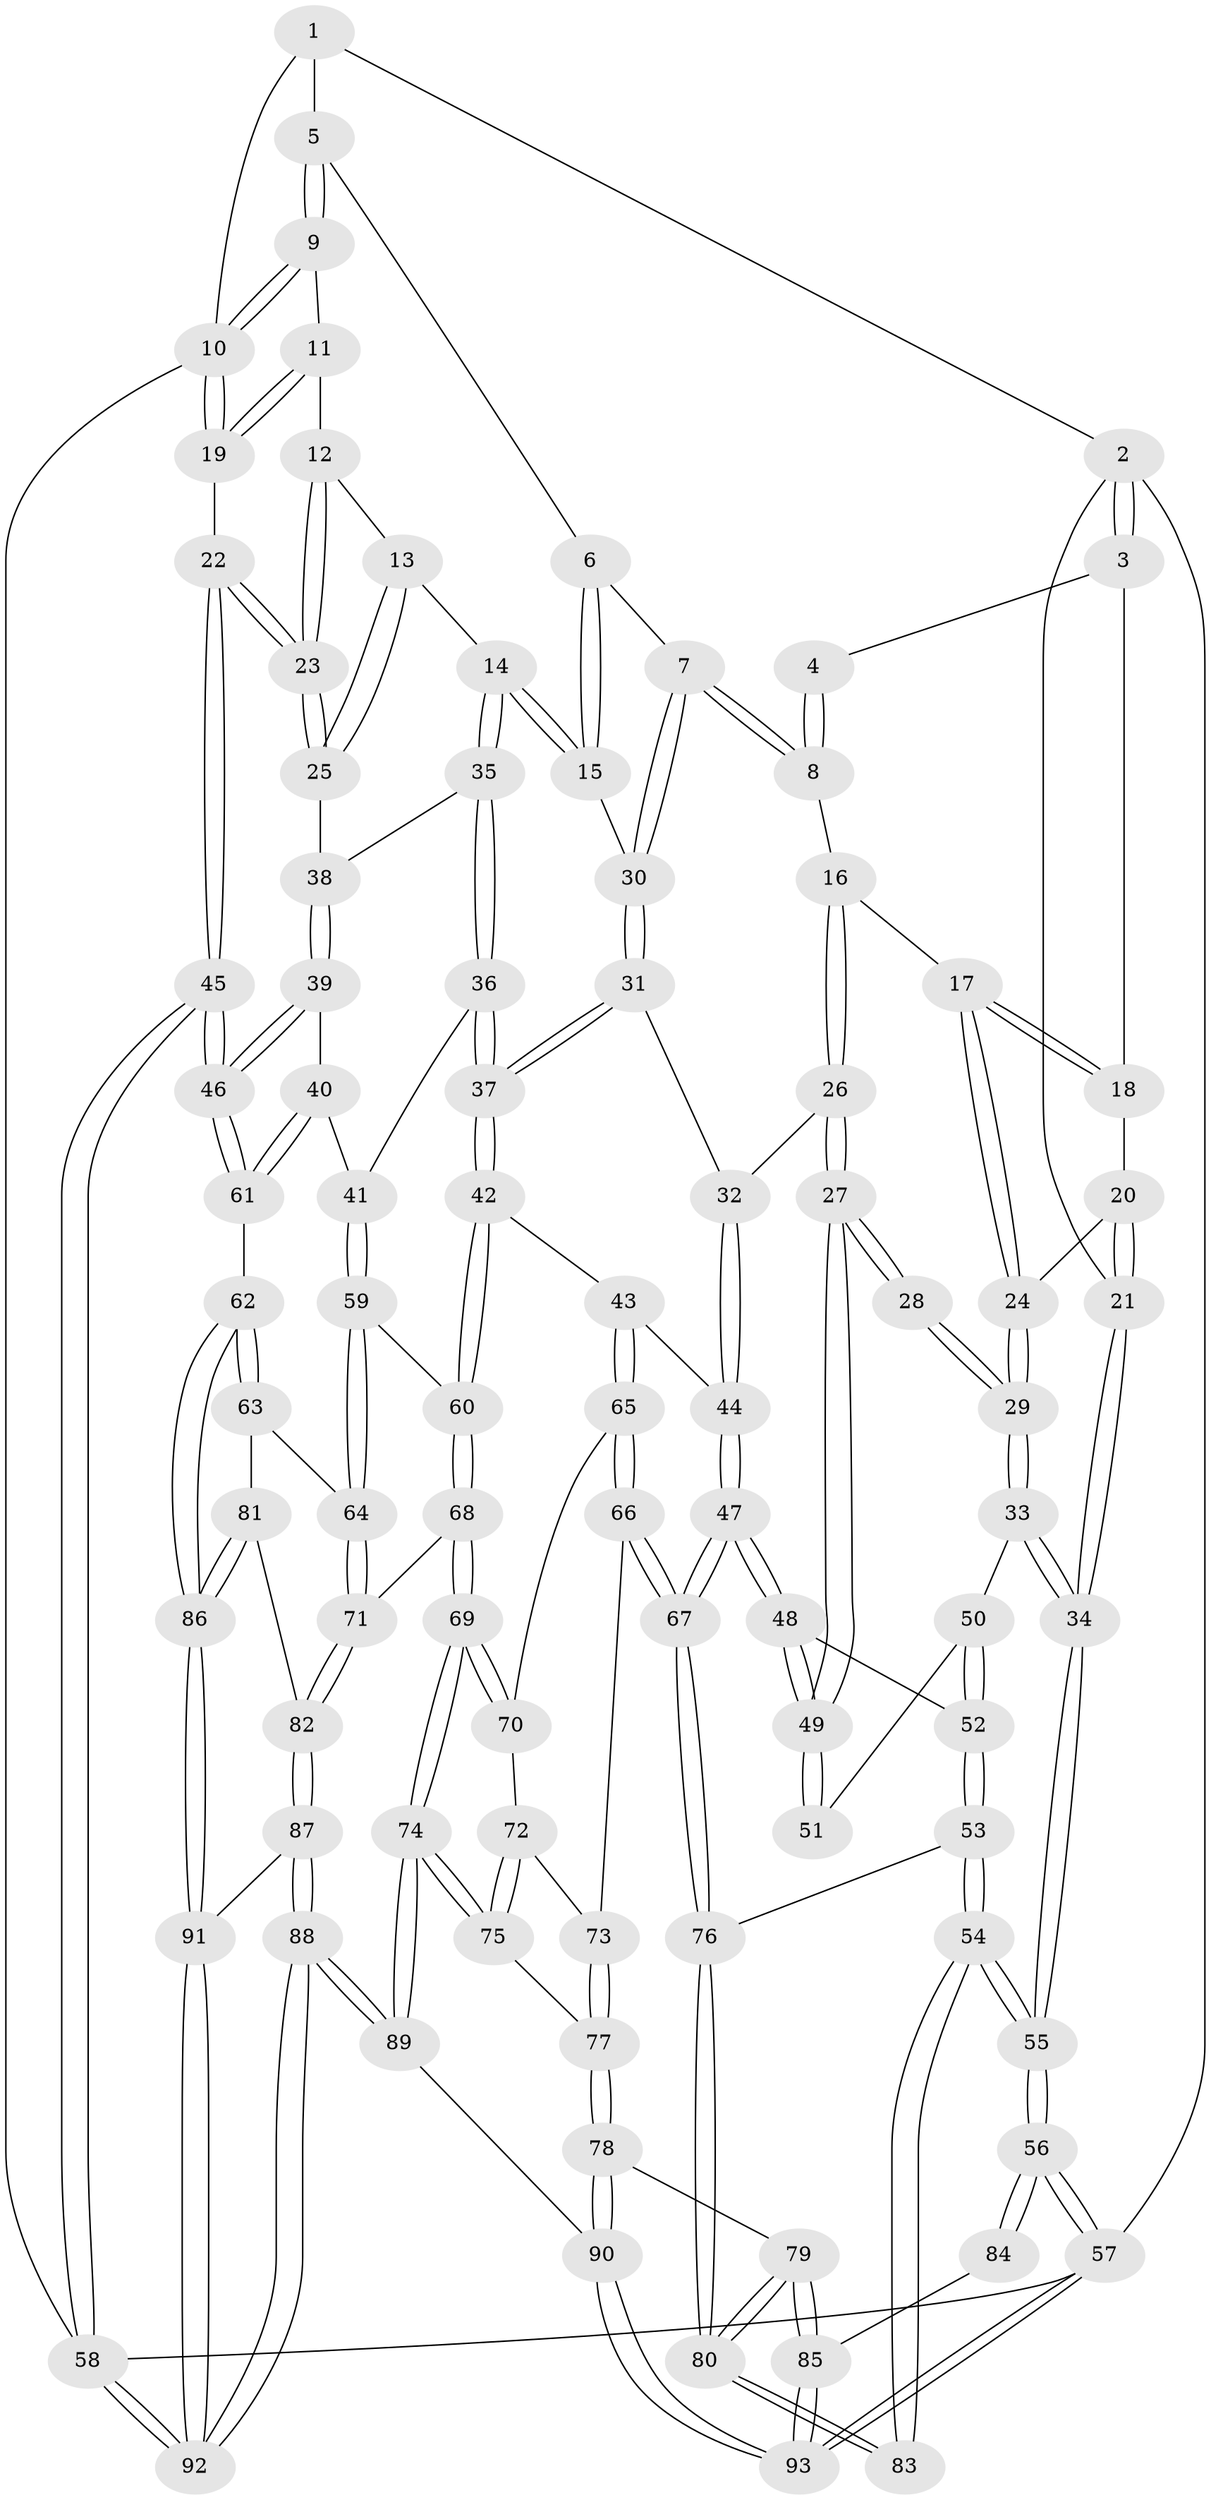 // Generated by graph-tools (version 1.1) at 2025/59/03/09/25 04:59:44]
// undirected, 93 vertices, 229 edges
graph export_dot {
graph [start="1"]
  node [color=gray90,style=filled];
  1 [pos="+0.7425018698756747+0"];
  2 [pos="+0+0"];
  3 [pos="+0.003992480288289706+0"];
  4 [pos="+0.4202761318818977+0"];
  5 [pos="+0.7437343120077051+0"];
  6 [pos="+0.7385629735444748+0"];
  7 [pos="+0.5000693985129196+0.21649835686974336"];
  8 [pos="+0.43147081989844355+0.19658696606066065"];
  9 [pos="+0.9039692225145454+0.08515542296030923"];
  10 [pos="+1+0"];
  11 [pos="+0.9233437964728346+0.13897233889489335"];
  12 [pos="+0.9073790344894388+0.17125550051312735"];
  13 [pos="+0.8693989570961572+0.23347376516799553"];
  14 [pos="+0.7652549192355877+0.2896514418625331"];
  15 [pos="+0.7312449625857799+0.26697037551304204"];
  16 [pos="+0.42875913386511966+0.19743331223856883"];
  17 [pos="+0.3620392760156981+0.18729871046667843"];
  18 [pos="+0.30138577647624115+0.1499082433977315"];
  19 [pos="+1+0.14239180092472878"];
  20 [pos="+0.10311807659599098+0.195334898513471"];
  21 [pos="+0+0"];
  22 [pos="+1+0.3770947147842942"];
  23 [pos="+1+0.37672734882709114"];
  24 [pos="+0.18415753724505562+0.3136110764761814"];
  25 [pos="+1+0.37611275024852847"];
  26 [pos="+0.3112726889067458+0.4416128821934376"];
  27 [pos="+0.27740823484197225+0.4511819223837108"];
  28 [pos="+0.27257657461308793+0.448596220949603"];
  29 [pos="+0.18424411985992697+0.3178523166189666"];
  30 [pos="+0.5458250963888349+0.256370372552367"];
  31 [pos="+0.5310073683828948+0.4034207110888567"];
  32 [pos="+0.34475470116821116+0.4541270954846664"];
  33 [pos="+0+0.4583894779194996"];
  34 [pos="+0+0.4398023242208662"];
  35 [pos="+0.7879173790324452+0.3944536867717556"];
  36 [pos="+0.7434718773963211+0.45172182419011236"];
  37 [pos="+0.5898246720646332+0.5404033859870166"];
  38 [pos="+0.8912234483935898+0.4480887038512219"];
  39 [pos="+0.9013202151638884+0.515439559662312"];
  40 [pos="+0.8200709512899277+0.6105179210254786"];
  41 [pos="+0.7937158504954919+0.606118208720998"];
  42 [pos="+0.579077071903756+0.5717844205538294"];
  43 [pos="+0.5208159640451755+0.5924058267511045"];
  44 [pos="+0.45607191215537196+0.5732127369289051"];
  45 [pos="+1+0.7714719883680341"];
  46 [pos="+1+0.7607382701048828"];
  47 [pos="+0.26173008638874656+0.6706931581427877"];
  48 [pos="+0.24696998609423107+0.6571909078899111"];
  49 [pos="+0.2471041311034831+0.6507942630970234"];
  50 [pos="+0.00821170456304458+0.4860179990099874"];
  51 [pos="+0.09157391302990515+0.4860218059157867"];
  52 [pos="+0.1388223872478996+0.6714754319110534"];
  53 [pos="+0.05359303658807304+0.749668709531893"];
  54 [pos="+0+0.7902291328750071"];
  55 [pos="+0+0.895189605660809"];
  56 [pos="+0+1"];
  57 [pos="+0+1"];
  58 [pos="+1+1"];
  59 [pos="+0.7066823381635507+0.6608415848282456"];
  60 [pos="+0.6231909963584822+0.6273163605778017"];
  61 [pos="+0.9669612941391462+0.7802442697674291"];
  62 [pos="+0.8980261202014193+0.8128113711799058"];
  63 [pos="+0.7798017606867009+0.7640176863006675"];
  64 [pos="+0.7537304771517885+0.7503191957484322"];
  65 [pos="+0.47378113157170687+0.6884331306027515"];
  66 [pos="+0.2933972495324492+0.6990940157737289"];
  67 [pos="+0.27117438867625965+0.6889224932844213"];
  68 [pos="+0.5869345923987689+0.8339086633381276"];
  69 [pos="+0.5240811137585497+0.8490971405881804"];
  70 [pos="+0.47508700056498077+0.7139935355327757"];
  71 [pos="+0.6046651584568201+0.8395790850874284"];
  72 [pos="+0.3993103138532373+0.7588800797777422"];
  73 [pos="+0.32723119173426896+0.7309111378368134"];
  74 [pos="+0.4922329559791104+0.8781610183326747"];
  75 [pos="+0.4506530742781735+0.8642579573366399"];
  76 [pos="+0.24137084735163764+0.8320998994984123"];
  77 [pos="+0.3870859191701066+0.8585328423263712"];
  78 [pos="+0.28288414292138536+0.895161150817594"];
  79 [pos="+0.2602888833143727+0.8832589877249942"];
  80 [pos="+0.24175492629431658+0.8539839068366477"];
  81 [pos="+0.6850823556137297+0.8856192244158262"];
  82 [pos="+0.6604736918039693+0.8939806137749732"];
  83 [pos="+0.2085990091233139+0.8586190008826525"];
  84 [pos="+0.15964461742043481+0.8844146760569807"];
  85 [pos="+0.15327450533660647+1"];
  86 [pos="+0.8752302556910942+0.848435555601054"];
  87 [pos="+0.6827779464426065+0.97001688052044"];
  88 [pos="+0.686683291557811+1"];
  89 [pos="+0.45862375693330565+1"];
  90 [pos="+0.4178648340375351+1"];
  91 [pos="+0.8694485345555397+0.8654475421973782"];
  92 [pos="+0.8007211439989081+1"];
  93 [pos="+0+1"];
  1 -- 2;
  1 -- 5;
  1 -- 10;
  2 -- 3;
  2 -- 3;
  2 -- 21;
  2 -- 57;
  3 -- 4;
  3 -- 18;
  4 -- 8;
  4 -- 8;
  5 -- 6;
  5 -- 9;
  5 -- 9;
  6 -- 7;
  6 -- 15;
  6 -- 15;
  7 -- 8;
  7 -- 8;
  7 -- 30;
  7 -- 30;
  8 -- 16;
  9 -- 10;
  9 -- 10;
  9 -- 11;
  10 -- 19;
  10 -- 19;
  10 -- 58;
  11 -- 12;
  11 -- 19;
  11 -- 19;
  12 -- 13;
  12 -- 23;
  12 -- 23;
  13 -- 14;
  13 -- 25;
  13 -- 25;
  14 -- 15;
  14 -- 15;
  14 -- 35;
  14 -- 35;
  15 -- 30;
  16 -- 17;
  16 -- 26;
  16 -- 26;
  17 -- 18;
  17 -- 18;
  17 -- 24;
  17 -- 24;
  18 -- 20;
  19 -- 22;
  20 -- 21;
  20 -- 21;
  20 -- 24;
  21 -- 34;
  21 -- 34;
  22 -- 23;
  22 -- 23;
  22 -- 45;
  22 -- 45;
  23 -- 25;
  23 -- 25;
  24 -- 29;
  24 -- 29;
  25 -- 38;
  26 -- 27;
  26 -- 27;
  26 -- 32;
  27 -- 28;
  27 -- 28;
  27 -- 49;
  27 -- 49;
  28 -- 29;
  28 -- 29;
  29 -- 33;
  29 -- 33;
  30 -- 31;
  30 -- 31;
  31 -- 32;
  31 -- 37;
  31 -- 37;
  32 -- 44;
  32 -- 44;
  33 -- 34;
  33 -- 34;
  33 -- 50;
  34 -- 55;
  34 -- 55;
  35 -- 36;
  35 -- 36;
  35 -- 38;
  36 -- 37;
  36 -- 37;
  36 -- 41;
  37 -- 42;
  37 -- 42;
  38 -- 39;
  38 -- 39;
  39 -- 40;
  39 -- 46;
  39 -- 46;
  40 -- 41;
  40 -- 61;
  40 -- 61;
  41 -- 59;
  41 -- 59;
  42 -- 43;
  42 -- 60;
  42 -- 60;
  43 -- 44;
  43 -- 65;
  43 -- 65;
  44 -- 47;
  44 -- 47;
  45 -- 46;
  45 -- 46;
  45 -- 58;
  45 -- 58;
  46 -- 61;
  46 -- 61;
  47 -- 48;
  47 -- 48;
  47 -- 67;
  47 -- 67;
  48 -- 49;
  48 -- 49;
  48 -- 52;
  49 -- 51;
  49 -- 51;
  50 -- 51;
  50 -- 52;
  50 -- 52;
  52 -- 53;
  52 -- 53;
  53 -- 54;
  53 -- 54;
  53 -- 76;
  54 -- 55;
  54 -- 55;
  54 -- 83;
  54 -- 83;
  55 -- 56;
  55 -- 56;
  56 -- 57;
  56 -- 57;
  56 -- 84;
  56 -- 84;
  57 -- 93;
  57 -- 93;
  57 -- 58;
  58 -- 92;
  58 -- 92;
  59 -- 60;
  59 -- 64;
  59 -- 64;
  60 -- 68;
  60 -- 68;
  61 -- 62;
  62 -- 63;
  62 -- 63;
  62 -- 86;
  62 -- 86;
  63 -- 64;
  63 -- 81;
  64 -- 71;
  64 -- 71;
  65 -- 66;
  65 -- 66;
  65 -- 70;
  66 -- 67;
  66 -- 67;
  66 -- 73;
  67 -- 76;
  67 -- 76;
  68 -- 69;
  68 -- 69;
  68 -- 71;
  69 -- 70;
  69 -- 70;
  69 -- 74;
  69 -- 74;
  70 -- 72;
  71 -- 82;
  71 -- 82;
  72 -- 73;
  72 -- 75;
  72 -- 75;
  73 -- 77;
  73 -- 77;
  74 -- 75;
  74 -- 75;
  74 -- 89;
  74 -- 89;
  75 -- 77;
  76 -- 80;
  76 -- 80;
  77 -- 78;
  77 -- 78;
  78 -- 79;
  78 -- 90;
  78 -- 90;
  79 -- 80;
  79 -- 80;
  79 -- 85;
  79 -- 85;
  80 -- 83;
  80 -- 83;
  81 -- 82;
  81 -- 86;
  81 -- 86;
  82 -- 87;
  82 -- 87;
  84 -- 85;
  85 -- 93;
  85 -- 93;
  86 -- 91;
  86 -- 91;
  87 -- 88;
  87 -- 88;
  87 -- 91;
  88 -- 89;
  88 -- 89;
  88 -- 92;
  88 -- 92;
  89 -- 90;
  90 -- 93;
  90 -- 93;
  91 -- 92;
  91 -- 92;
}
